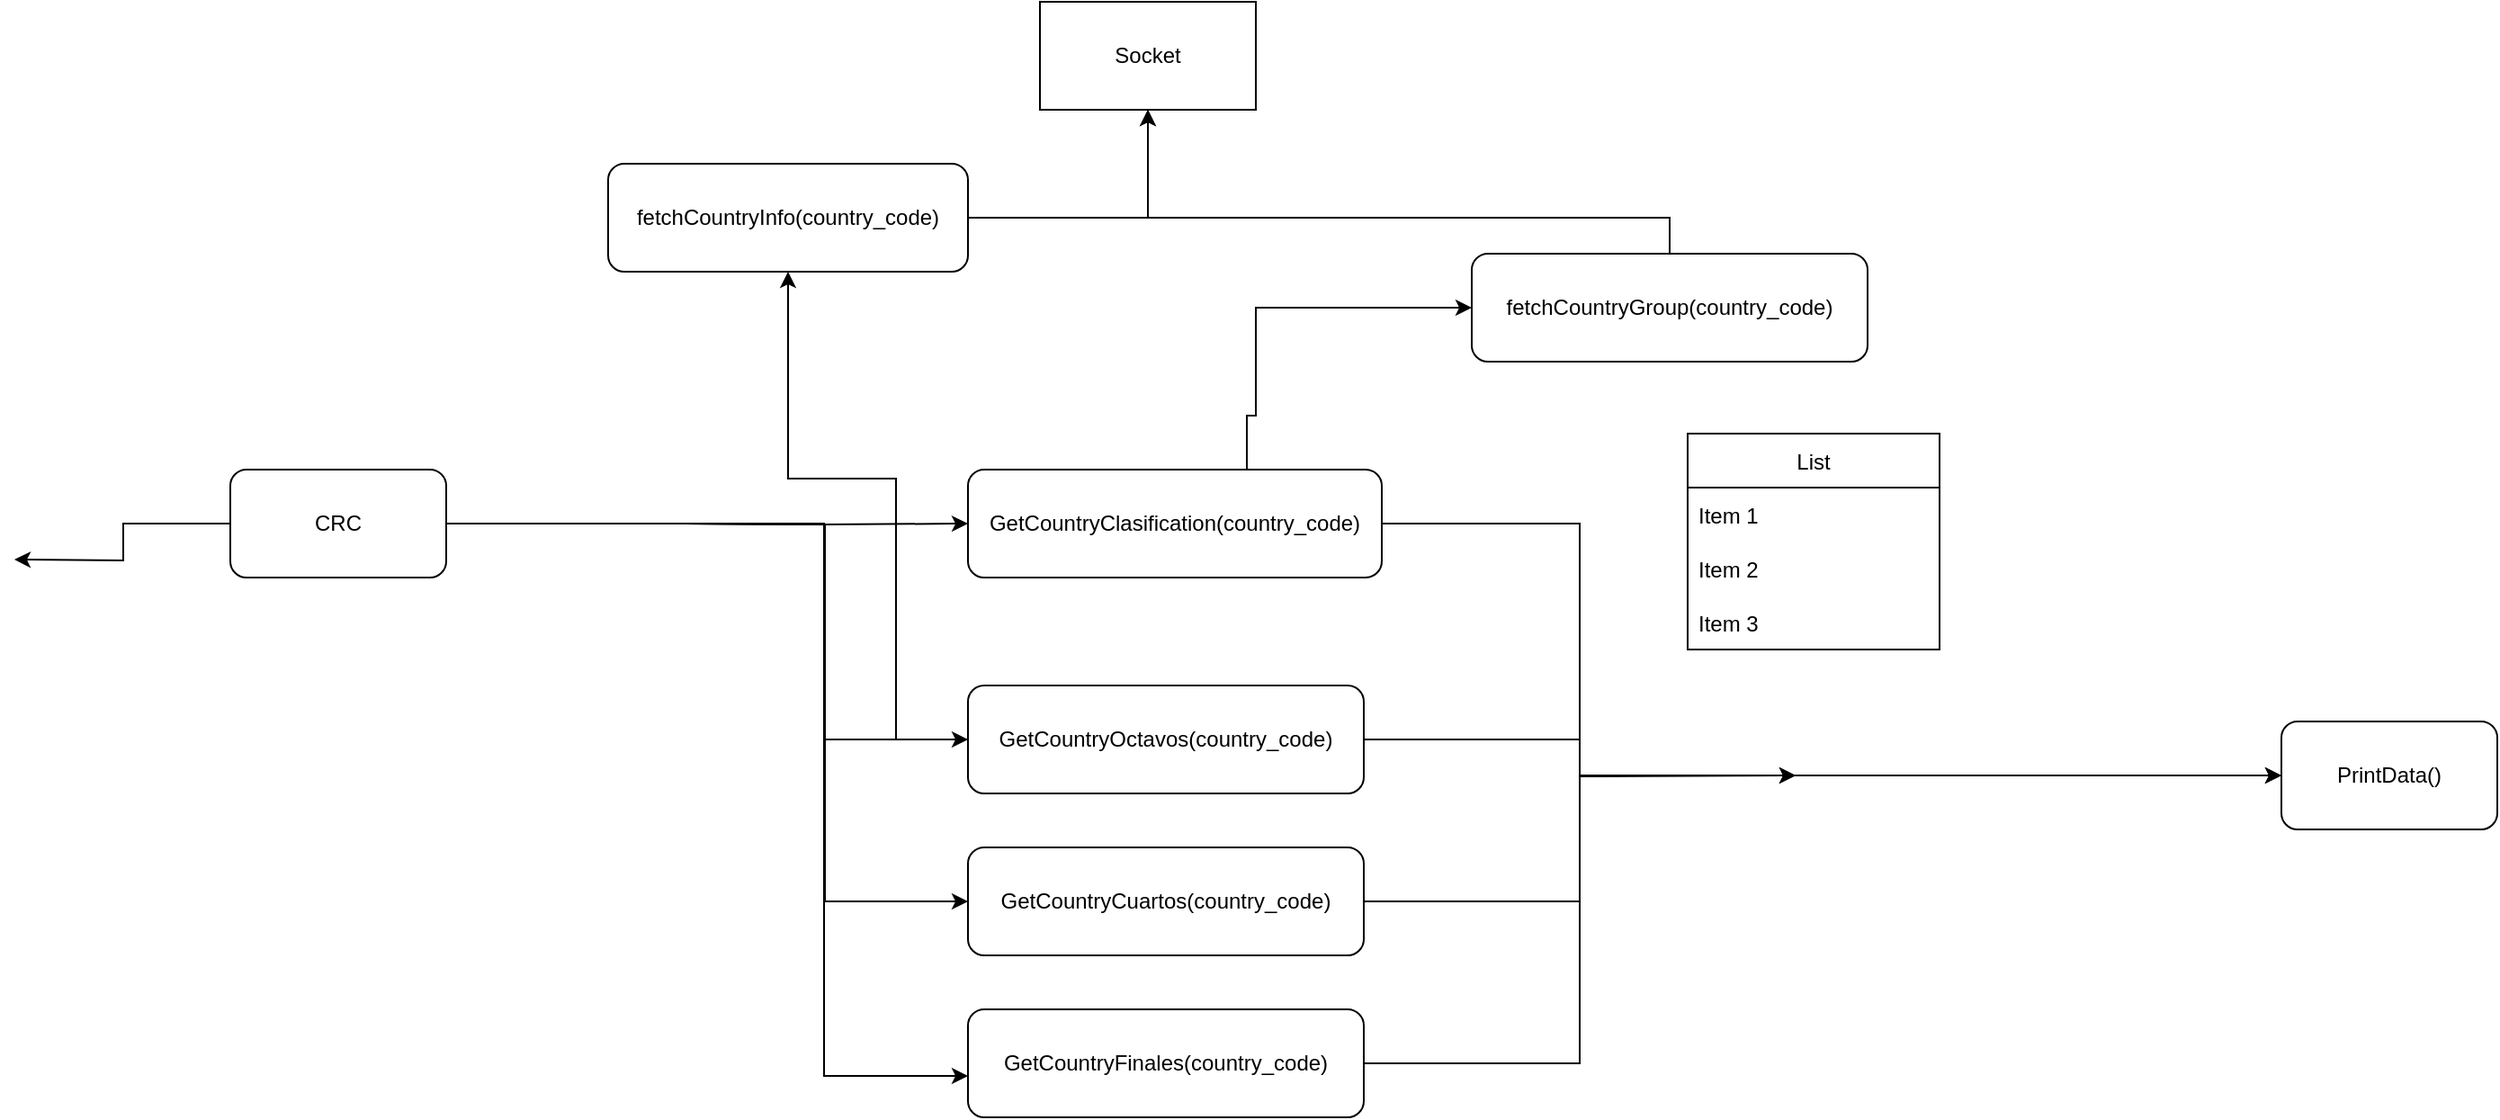 <?xml version="1.0" encoding="UTF-8"?>
<mxfile version="20.2.7" type="google" pages="2"><diagram id="3nUK3iUrmNsjgVxKGBYy" name="Page-1"><mxGraphModel dx="1422" dy="712" grid="1" gridSize="10" guides="1" tooltips="1" connect="1" arrows="1" fold="1" page="1" pageScale="1" pageWidth="850" pageHeight="1100" math="0" shadow="0"><root><mxCell id="0"/><mxCell id="1" parent="0"/><mxCell id="xQJeYO7n0nlpbqMlmTIf-6" style="edgeStyle=orthogonalEdgeStyle;rounded=0;orthogonalLoop=1;jettySize=auto;html=1;" parent="1" source="xQJeYO7n0nlpbqMlmTIf-1" edge="1"><mxGeometry relative="1" as="geometry"><mxPoint x="110" y="320" as="targetPoint"/></mxGeometry></mxCell><mxCell id="xQJeYO7n0nlpbqMlmTIf-1" value="&lt;div&gt;CRC&lt;/div&gt;" style="rounded=1;whiteSpace=wrap;html=1;" parent="1" vertex="1"><mxGeometry x="230" y="270" width="120" height="60" as="geometry"/></mxCell><mxCell id="xQJeYO7n0nlpbqMlmTIf-8" style="edgeStyle=orthogonalEdgeStyle;rounded=0;orthogonalLoop=1;jettySize=auto;html=1;entryX=0;entryY=0.5;entryDx=0;entryDy=0;" parent="1" target="xQJeYO7n0nlpbqMlmTIf-7" edge="1"><mxGeometry relative="1" as="geometry"><mxPoint x="480" y="300" as="sourcePoint"/></mxGeometry></mxCell><mxCell id="xQJeYO7n0nlpbqMlmTIf-12" style="edgeStyle=orthogonalEdgeStyle;rounded=0;orthogonalLoop=1;jettySize=auto;html=1;entryX=0;entryY=0.5;entryDx=0;entryDy=0;" parent="1" target="xQJeYO7n0nlpbqMlmTIf-9" edge="1"><mxGeometry relative="1" as="geometry"><mxPoint x="480" y="300" as="sourcePoint"/></mxGeometry></mxCell><mxCell id="xQJeYO7n0nlpbqMlmTIf-13" style="edgeStyle=orthogonalEdgeStyle;rounded=0;orthogonalLoop=1;jettySize=auto;html=1;entryX=0;entryY=0.5;entryDx=0;entryDy=0;" parent="1" target="xQJeYO7n0nlpbqMlmTIf-10" edge="1"><mxGeometry relative="1" as="geometry"><mxPoint x="480" y="300" as="sourcePoint"/></mxGeometry></mxCell><mxCell id="xQJeYO7n0nlpbqMlmTIf-14" style="edgeStyle=orthogonalEdgeStyle;rounded=0;orthogonalLoop=1;jettySize=auto;html=1;entryX=0;entryY=0.617;entryDx=0;entryDy=0;entryPerimeter=0;exitX=1;exitY=0.5;exitDx=0;exitDy=0;" parent="1" source="xQJeYO7n0nlpbqMlmTIf-1" target="xQJeYO7n0nlpbqMlmTIf-11" edge="1"><mxGeometry relative="1" as="geometry"><mxPoint x="480" y="300" as="sourcePoint"/><Array as="points"><mxPoint x="560" y="300"/><mxPoint x="560" y="607"/></Array></mxGeometry></mxCell><mxCell id="xQJeYO7n0nlpbqMlmTIf-23" style="edgeStyle=orthogonalEdgeStyle;rounded=0;orthogonalLoop=1;jettySize=auto;html=1;" parent="1" source="xQJeYO7n0nlpbqMlmTIf-3" target="xQJeYO7n0nlpbqMlmTIf-20" edge="1"><mxGeometry relative="1" as="geometry"><Array as="points"><mxPoint x="1030" y="130"/><mxPoint x="740" y="130"/></Array></mxGeometry></mxCell><mxCell id="xQJeYO7n0nlpbqMlmTIf-3" value="fetchCountryGroup(country_code)" style="rounded=1;whiteSpace=wrap;html=1;" parent="1" vertex="1"><mxGeometry x="920" y="150" width="220" height="60" as="geometry"/></mxCell><mxCell id="xQJeYO7n0nlpbqMlmTIf-21" style="edgeStyle=orthogonalEdgeStyle;rounded=0;orthogonalLoop=1;jettySize=auto;html=1;" parent="1" source="xQJeYO7n0nlpbqMlmTIf-4" target="xQJeYO7n0nlpbqMlmTIf-20" edge="1"><mxGeometry relative="1" as="geometry"/></mxCell><mxCell id="xQJeYO7n0nlpbqMlmTIf-4" value="fetchCountryInfo(country_code)" style="rounded=1;whiteSpace=wrap;html=1;" parent="1" vertex="1"><mxGeometry x="440" y="100" width="200" height="60" as="geometry"/></mxCell><mxCell id="xQJeYO7n0nlpbqMlmTIf-16" style="edgeStyle=orthogonalEdgeStyle;rounded=0;orthogonalLoop=1;jettySize=auto;html=1;entryX=0;entryY=0.5;entryDx=0;entryDy=0;" parent="1" source="xQJeYO7n0nlpbqMlmTIf-7" target="xQJeYO7n0nlpbqMlmTIf-15" edge="1"><mxGeometry relative="1" as="geometry"><Array as="points"><mxPoint x="980" y="300"/><mxPoint x="980" y="440"/></Array></mxGeometry></mxCell><mxCell id="xQJeYO7n0nlpbqMlmTIf-22" style="edgeStyle=orthogonalEdgeStyle;rounded=0;orthogonalLoop=1;jettySize=auto;html=1;entryX=0;entryY=0.5;entryDx=0;entryDy=0;" parent="1" source="xQJeYO7n0nlpbqMlmTIf-7" target="xQJeYO7n0nlpbqMlmTIf-3" edge="1"><mxGeometry relative="1" as="geometry"><Array as="points"><mxPoint x="795" y="240"/><mxPoint x="800" y="240"/><mxPoint x="800" y="180"/></Array></mxGeometry></mxCell><mxCell id="xQJeYO7n0nlpbqMlmTIf-7" value="GetCountryClasification(country_code)" style="rounded=1;whiteSpace=wrap;html=1;" parent="1" vertex="1"><mxGeometry x="640" y="270" width="230" height="60" as="geometry"/></mxCell><mxCell id="xQJeYO7n0nlpbqMlmTIf-17" style="edgeStyle=orthogonalEdgeStyle;rounded=0;orthogonalLoop=1;jettySize=auto;html=1;" parent="1" source="xQJeYO7n0nlpbqMlmTIf-9" edge="1"><mxGeometry relative="1" as="geometry"><mxPoint x="1100" y="440" as="targetPoint"/></mxGeometry></mxCell><mxCell id="xQJeYO7n0nlpbqMlmTIf-24" style="edgeStyle=orthogonalEdgeStyle;rounded=0;orthogonalLoop=1;jettySize=auto;html=1;" parent="1" source="xQJeYO7n0nlpbqMlmTIf-9" target="xQJeYO7n0nlpbqMlmTIf-4" edge="1"><mxGeometry relative="1" as="geometry"><Array as="points"><mxPoint x="600" y="420"/><mxPoint x="600" y="275"/><mxPoint x="540" y="275"/></Array></mxGeometry></mxCell><mxCell id="xQJeYO7n0nlpbqMlmTIf-9" value="GetCountryOctavos(country_code)" style="rounded=1;whiteSpace=wrap;html=1;" parent="1" vertex="1"><mxGeometry x="640" y="390" width="220" height="60" as="geometry"/></mxCell><mxCell id="xQJeYO7n0nlpbqMlmTIf-18" style="edgeStyle=orthogonalEdgeStyle;rounded=0;orthogonalLoop=1;jettySize=auto;html=1;" parent="1" source="xQJeYO7n0nlpbqMlmTIf-10" edge="1"><mxGeometry relative="1" as="geometry"><mxPoint x="1100" y="440" as="targetPoint"/><Array as="points"><mxPoint x="980" y="510"/><mxPoint x="980" y="440"/></Array></mxGeometry></mxCell><mxCell id="xQJeYO7n0nlpbqMlmTIf-10" value="GetCountryCuartos(country_code)" style="rounded=1;whiteSpace=wrap;html=1;" parent="1" vertex="1"><mxGeometry x="640" y="480" width="220" height="60" as="geometry"/></mxCell><mxCell id="xQJeYO7n0nlpbqMlmTIf-19" style="edgeStyle=orthogonalEdgeStyle;rounded=0;orthogonalLoop=1;jettySize=auto;html=1;entryX=0;entryY=0.5;entryDx=0;entryDy=0;" parent="1" source="xQJeYO7n0nlpbqMlmTIf-11" target="xQJeYO7n0nlpbqMlmTIf-15" edge="1"><mxGeometry relative="1" as="geometry"><Array as="points"><mxPoint x="980" y="600"/><mxPoint x="980" y="440"/></Array></mxGeometry></mxCell><mxCell id="xQJeYO7n0nlpbqMlmTIf-11" value="GetCountryFinales(country_code)" style="rounded=1;whiteSpace=wrap;html=1;" parent="1" vertex="1"><mxGeometry x="640" y="570" width="220" height="60" as="geometry"/></mxCell><mxCell id="xQJeYO7n0nlpbqMlmTIf-15" value="PrintData()" style="rounded=1;whiteSpace=wrap;html=1;" parent="1" vertex="1"><mxGeometry x="1370" y="410" width="120" height="60" as="geometry"/></mxCell><mxCell id="xQJeYO7n0nlpbqMlmTIf-20" value="Socket" style="rounded=0;whiteSpace=wrap;html=1;" parent="1" vertex="1"><mxGeometry x="680" y="10" width="120" height="60" as="geometry"/></mxCell><mxCell id="4yZhKLA7PvGFxfcoJ2sU-1" value="List" style="swimlane;fontStyle=0;childLayout=stackLayout;horizontal=1;startSize=30;horizontalStack=0;resizeParent=1;resizeParentMax=0;resizeLast=0;collapsible=1;marginBottom=0;" parent="1" vertex="1"><mxGeometry x="1040" y="250" width="140" height="120" as="geometry"/></mxCell><mxCell id="4yZhKLA7PvGFxfcoJ2sU-2" value="Item 1" style="text;strokeColor=none;fillColor=none;align=left;verticalAlign=middle;spacingLeft=4;spacingRight=4;overflow=hidden;points=[[0,0.5],[1,0.5]];portConstraint=eastwest;rotatable=0;" parent="4yZhKLA7PvGFxfcoJ2sU-1" vertex="1"><mxGeometry y="30" width="140" height="30" as="geometry"/></mxCell><mxCell id="4yZhKLA7PvGFxfcoJ2sU-3" value="Item 2" style="text;strokeColor=none;fillColor=none;align=left;verticalAlign=middle;spacingLeft=4;spacingRight=4;overflow=hidden;points=[[0,0.5],[1,0.5]];portConstraint=eastwest;rotatable=0;" parent="4yZhKLA7PvGFxfcoJ2sU-1" vertex="1"><mxGeometry y="60" width="140" height="30" as="geometry"/></mxCell><mxCell id="4yZhKLA7PvGFxfcoJ2sU-4" value="Item 3" style="text;strokeColor=none;fillColor=none;align=left;verticalAlign=middle;spacingLeft=4;spacingRight=4;overflow=hidden;points=[[0,0.5],[1,0.5]];portConstraint=eastwest;rotatable=0;" parent="4yZhKLA7PvGFxfcoJ2sU-1" vertex="1"><mxGeometry y="90" width="140" height="30" as="geometry"/></mxCell></root></mxGraphModel></diagram><diagram id="KucL5J88PNdIccpqUnBc" name="Page-2"><mxGraphModel dx="1422" dy="712" grid="1" gridSize="10" guides="1" tooltips="1" connect="1" arrows="1" fold="1" page="1" pageScale="1" pageWidth="850" pageHeight="1100" math="0" shadow="0"><root><mxCell id="0"/><mxCell id="1" parent="0"/><mxCell id="7GjTkf44otZXVUTHxCCv-5" value="DataSource JSON / Text" style="swimlane;fontStyle=1;align=center;verticalAlign=top;childLayout=stackLayout;horizontal=1;startSize=26;horizontalStack=0;resizeParent=1;resizeParentMax=0;resizeLast=0;collapsible=1;marginBottom=0;" parent="1" vertex="1"><mxGeometry x="50" y="180" width="240" height="112" as="geometry"/></mxCell><mxCell id="7GjTkf44otZXVUTHxCCv-6" value="+ groups: map&lt;string, vector&lt;Match&gt;&gt;" style="text;strokeColor=none;fillColor=none;align=left;verticalAlign=top;spacingLeft=4;spacingRight=4;overflow=hidden;rotatable=0;points=[[0,0.5],[1,0.5]];portConstraint=eastwest;" parent="7GjTkf44otZXVUTHxCCv-5" vertex="1"><mxGeometry y="26" width="240" height="26" as="geometry"/></mxCell><mxCell id="7GjTkf44otZXVUTHxCCv-7" value="" style="line;strokeWidth=1;fillColor=none;align=left;verticalAlign=middle;spacingTop=-1;spacingLeft=3;spacingRight=3;rotatable=0;labelPosition=right;points=[];portConstraint=eastwest;" parent="7GjTkf44otZXVUTHxCCv-5" vertex="1"><mxGeometry y="52" width="240" height="8" as="geometry"/></mxCell><mxCell id="7GjTkf44otZXVUTHxCCv-8" value="+ method(type): type" style="text;strokeColor=none;fillColor=none;align=left;verticalAlign=top;spacingLeft=4;spacingRight=4;overflow=hidden;rotatable=0;points=[[0,0.5],[1,0.5]];portConstraint=eastwest;" parent="7GjTkf44otZXVUTHxCCv-5" vertex="1"><mxGeometry y="60" width="240" height="26" as="geometry"/></mxCell><mxCell id="PLSL7P165ld07WTR87la-1" value="+ getGroups: map&lt;string, vector&lt;Match&gt;&gt;" style="text;strokeColor=none;fillColor=none;align=left;verticalAlign=top;spacingLeft=4;spacingRight=4;overflow=hidden;rotatable=0;points=[[0,0.5],[1,0.5]];portConstraint=eastwest;" vertex="1" parent="7GjTkf44otZXVUTHxCCv-5"><mxGeometry y="86" width="240" height="26" as="geometry"/></mxCell><mxCell id="7GjTkf44otZXVUTHxCCv-9" value="DataSource-&amp;gt;getData()" style="rounded=1;whiteSpace=wrap;html=1;" parent="1" vertex="1"><mxGeometry x="420" y="100" width="250" height="60" as="geometry"/></mxCell><mxCell id="7GjTkf44otZXVUTHxCCv-10" value="Round-&amp;gt;&lt;br&gt;getMatches() vector&amp;lt;Match&amp;gt;" style="rounded=1;whiteSpace=wrap;html=1;" parent="1" vertex="1"><mxGeometry x="710" y="100" width="120" height="60" as="geometry"/></mxCell><mxCell id="7GjTkf44otZXVUTHxCCv-11" value="Match" style="swimlane;fontStyle=1;align=center;verticalAlign=top;childLayout=stackLayout;horizontal=1;startSize=26;horizontalStack=0;resizeParent=1;resizeParentMax=0;resizeLast=0;collapsible=1;marginBottom=0;" parent="1" vertex="1"><mxGeometry x="30" y="470" width="185" height="242" as="geometry"/></mxCell><mxCell id="7GjTkf44otZXVUTHxCCv-12" value="- home_team: string" style="text;strokeColor=none;fillColor=none;align=left;verticalAlign=top;spacingLeft=4;spacingRight=4;overflow=hidden;rotatable=0;points=[[0,0.5],[1,0.5]];portConstraint=eastwest;" parent="7GjTkf44otZXVUTHxCCv-11" vertex="1"><mxGeometry y="26" width="185" height="26" as="geometry"/></mxCell><mxCell id="7GjTkf44otZXVUTHxCCv-16" value="- away_team: string" style="text;strokeColor=none;fillColor=none;align=left;verticalAlign=top;spacingLeft=4;spacingRight=4;overflow=hidden;rotatable=0;points=[[0,0.5],[1,0.5]];portConstraint=eastwest;" parent="7GjTkf44otZXVUTHxCCv-11" vertex="1"><mxGeometry y="52" width="185" height="26" as="geometry"/></mxCell><mxCell id="7GjTkf44otZXVUTHxCCv-15" value="- home_score: string|int" style="text;strokeColor=none;fillColor=none;align=left;verticalAlign=top;spacingLeft=4;spacingRight=4;overflow=hidden;rotatable=0;points=[[0,0.5],[1,0.5]];portConstraint=eastwest;" parent="7GjTkf44otZXVUTHxCCv-11" vertex="1"><mxGeometry y="78" width="185" height="26" as="geometry"/></mxCell><mxCell id="7GjTkf44otZXVUTHxCCv-18" value="- away_score: string|int" style="text;strokeColor=none;fillColor=none;align=left;verticalAlign=top;spacingLeft=4;spacingRight=4;overflow=hidden;rotatable=0;points=[[0,0.5],[1,0.5]];portConstraint=eastwest;" parent="7GjTkf44otZXVUTHxCCv-11" vertex="1"><mxGeometry y="104" width="185" height="26" as="geometry"/></mxCell><mxCell id="7GjTkf44otZXVUTHxCCv-19" value="- winner: string" style="text;strokeColor=none;fillColor=none;align=left;verticalAlign=top;spacingLeft=4;spacingRight=4;overflow=hidden;rotatable=0;points=[[0,0.5],[1,0.5]];portConstraint=eastwest;" parent="7GjTkf44otZXVUTHxCCv-11" vertex="1"><mxGeometry y="130" width="185" height="26" as="geometry"/></mxCell><mxCell id="7GjTkf44otZXVUTHxCCv-20" value="- loser: string" style="text;strokeColor=none;fillColor=none;align=left;verticalAlign=top;spacingLeft=4;spacingRight=4;overflow=hidden;rotatable=0;points=[[0,0.5],[1,0.5]];portConstraint=eastwest;" parent="7GjTkf44otZXVUTHxCCv-11" vertex="1"><mxGeometry y="156" width="185" height="26" as="geometry"/></mxCell><mxCell id="7GjTkf44otZXVUTHxCCv-21" value="- date: string" style="text;strokeColor=none;fillColor=none;align=left;verticalAlign=top;spacingLeft=4;spacingRight=4;overflow=hidden;rotatable=0;points=[[0,0.5],[1,0.5]];portConstraint=eastwest;" parent="7GjTkf44otZXVUTHxCCv-11" vertex="1"><mxGeometry y="182" width="185" height="26" as="geometry"/></mxCell><mxCell id="7GjTkf44otZXVUTHxCCv-13" value="" style="line;strokeWidth=1;fillColor=none;align=left;verticalAlign=middle;spacingTop=-1;spacingLeft=3;spacingRight=3;rotatable=0;labelPosition=right;points=[];portConstraint=eastwest;" parent="7GjTkf44otZXVUTHxCCv-11" vertex="1"><mxGeometry y="208" width="185" height="8" as="geometry"/></mxCell><mxCell id="7GjTkf44otZXVUTHxCCv-14" value="+ method(type): type" style="text;strokeColor=none;fillColor=none;align=left;verticalAlign=top;spacingLeft=4;spacingRight=4;overflow=hidden;rotatable=0;points=[[0,0.5],[1,0.5]];portConstraint=eastwest;" parent="7GjTkf44otZXVUTHxCCv-11" vertex="1"><mxGeometry y="216" width="185" height="26" as="geometry"/></mxCell><mxCell id="PLSL7P165ld07WTR87la-44" style="edgeStyle=orthogonalEdgeStyle;rounded=0;orthogonalLoop=1;jettySize=auto;html=1;" edge="1" parent="1" source="PLSL7P165ld07WTR87la-12" target="PLSL7P165ld07WTR87la-36"><mxGeometry relative="1" as="geometry"/></mxCell><mxCell id="PLSL7P165ld07WTR87la-12" value="Round" style="swimlane;fontStyle=1;align=center;verticalAlign=top;childLayout=stackLayout;horizontal=1;startSize=26;horizontalStack=0;resizeParent=1;resizeParentMax=0;resizeLast=0;collapsible=1;marginBottom=0;" vertex="1" parent="1"><mxGeometry x="318" y="481" width="252" height="138" as="geometry"/></mxCell><mxCell id="PLSL7P165ld07WTR87la-13" value="- name: string" style="text;strokeColor=none;fillColor=none;align=left;verticalAlign=top;spacingLeft=4;spacingRight=4;overflow=hidden;rotatable=0;points=[[0,0.5],[1,0.5]];portConstraint=eastwest;" vertex="1" parent="PLSL7P165ld07WTR87la-12"><mxGeometry y="26" width="252" height="26" as="geometry"/></mxCell><mxCell id="PLSL7P165ld07WTR87la-14" value="- matches: vector&lt;Match&gt;" style="text;strokeColor=none;fillColor=none;align=left;verticalAlign=top;spacingLeft=4;spacingRight=4;overflow=hidden;rotatable=0;points=[[0,0.5],[1,0.5]];portConstraint=eastwest;" vertex="1" parent="PLSL7P165ld07WTR87la-12"><mxGeometry y="52" width="252" height="26" as="geometry"/></mxCell><mxCell id="PLSL7P165ld07WTR87la-15" value="- code: RoundType( string|int )" style="text;strokeColor=none;fillColor=none;align=left;verticalAlign=top;spacingLeft=4;spacingRight=4;overflow=hidden;rotatable=0;points=[[0,0.5],[1,0.5]];portConstraint=eastwest;" vertex="1" parent="PLSL7P165ld07WTR87la-12"><mxGeometry y="78" width="252" height="26" as="geometry"/></mxCell><mxCell id="PLSL7P165ld07WTR87la-16" value="" style="line;strokeWidth=1;fillColor=none;align=left;verticalAlign=middle;spacingTop=-1;spacingLeft=3;spacingRight=3;rotatable=0;labelPosition=right;points=[];portConstraint=eastwest;" vertex="1" parent="PLSL7P165ld07WTR87la-12"><mxGeometry y="104" width="252" height="8" as="geometry"/></mxCell><mxCell id="PLSL7P165ld07WTR87la-17" value="+ method(type): type" style="text;strokeColor=none;fillColor=none;align=left;verticalAlign=top;spacingLeft=4;spacingRight=4;overflow=hidden;rotatable=0;points=[[0,0.5],[1,0.5]];portConstraint=eastwest;" vertex="1" parent="PLSL7P165ld07WTR87la-12"><mxGeometry y="112" width="252" height="26" as="geometry"/></mxCell><mxCell id="PLSL7P165ld07WTR87la-18" value="TableEntry / Result / Statistics" style="swimlane;fontStyle=1;align=center;verticalAlign=top;childLayout=stackLayout;horizontal=1;startSize=26;horizontalStack=0;resizeParent=1;resizeParentMax=0;resizeLast=0;collapsible=1;marginBottom=0;" vertex="1" parent="1"><mxGeometry x="1000" y="430" width="185" height="294" as="geometry"/></mxCell><mxCell id="PLSL7P165ld07WTR87la-34" value="- country: string" style="text;strokeColor=none;fillColor=none;align=left;verticalAlign=top;spacingLeft=4;spacingRight=4;overflow=hidden;rotatable=0;points=[[0,0.5],[1,0.5]];portConstraint=eastwest;" vertex="1" parent="PLSL7P165ld07WTR87la-18"><mxGeometry y="26" width="185" height="26" as="geometry"/></mxCell><mxCell id="PLSL7P165ld07WTR87la-19" value="- played_matches: int" style="text;strokeColor=none;fillColor=none;align=left;verticalAlign=top;spacingLeft=4;spacingRight=4;overflow=hidden;rotatable=0;points=[[0,0.5],[1,0.5]];portConstraint=eastwest;" vertex="1" parent="PLSL7P165ld07WTR87la-18"><mxGeometry y="52" width="185" height="26" as="geometry"/></mxCell><mxCell id="PLSL7P165ld07WTR87la-20" value="- win_matches: string" style="text;strokeColor=none;fillColor=none;align=left;verticalAlign=top;spacingLeft=4;spacingRight=4;overflow=hidden;rotatable=0;points=[[0,0.5],[1,0.5]];portConstraint=eastwest;" vertex="1" parent="PLSL7P165ld07WTR87la-18"><mxGeometry y="78" width="185" height="26" as="geometry"/></mxCell><mxCell id="PLSL7P165ld07WTR87la-21" value="- draw_matches: int" style="text;strokeColor=none;fillColor=none;align=left;verticalAlign=top;spacingLeft=4;spacingRight=4;overflow=hidden;rotatable=0;points=[[0,0.5],[1,0.5]];portConstraint=eastwest;" vertex="1" parent="PLSL7P165ld07WTR87la-18"><mxGeometry y="104" width="185" height="26" as="geometry"/></mxCell><mxCell id="PLSL7P165ld07WTR87la-22" value="- lose_matches: int" style="text;strokeColor=none;fillColor=none;align=left;verticalAlign=top;spacingLeft=4;spacingRight=4;overflow=hidden;rotatable=0;points=[[0,0.5],[1,0.5]];portConstraint=eastwest;" vertex="1" parent="PLSL7P165ld07WTR87la-18"><mxGeometry y="130" width="185" height="26" as="geometry"/></mxCell><mxCell id="PLSL7P165ld07WTR87la-23" value="- goles_a_favor: string" style="text;strokeColor=none;fillColor=none;align=left;verticalAlign=top;spacingLeft=4;spacingRight=4;overflow=hidden;rotatable=0;points=[[0,0.5],[1,0.5]];portConstraint=eastwest;" vertex="1" parent="PLSL7P165ld07WTR87la-18"><mxGeometry y="156" width="185" height="26" as="geometry"/></mxCell><mxCell id="PLSL7P165ld07WTR87la-24" value="- goles_en_contra: string" style="text;strokeColor=none;fillColor=none;align=left;verticalAlign=top;spacingLeft=4;spacingRight=4;overflow=hidden;rotatable=0;points=[[0,0.5],[1,0.5]];portConstraint=eastwest;" vertex="1" parent="PLSL7P165ld07WTR87la-18"><mxGeometry y="182" width="185" height="26" as="geometry"/></mxCell><mxCell id="PLSL7P165ld07WTR87la-25" value="- goles_diferencia: string" style="text;strokeColor=none;fillColor=none;align=left;verticalAlign=top;spacingLeft=4;spacingRight=4;overflow=hidden;rotatable=0;points=[[0,0.5],[1,0.5]];portConstraint=eastwest;" vertex="1" parent="PLSL7P165ld07WTR87la-18"><mxGeometry y="208" width="185" height="26" as="geometry"/></mxCell><mxCell id="PLSL7P165ld07WTR87la-28" value="- puntos: string" style="text;strokeColor=none;fillColor=none;align=left;verticalAlign=top;spacingLeft=4;spacingRight=4;overflow=hidden;rotatable=0;points=[[0,0.5],[1,0.5]];portConstraint=eastwest;" vertex="1" parent="PLSL7P165ld07WTR87la-18"><mxGeometry y="234" width="185" height="26" as="geometry"/></mxCell><mxCell id="PLSL7P165ld07WTR87la-26" value="" style="line;strokeWidth=1;fillColor=none;align=left;verticalAlign=middle;spacingTop=-1;spacingLeft=3;spacingRight=3;rotatable=0;labelPosition=right;points=[];portConstraint=eastwest;" vertex="1" parent="PLSL7P165ld07WTR87la-18"><mxGeometry y="260" width="185" height="8" as="geometry"/></mxCell><mxCell id="PLSL7P165ld07WTR87la-27" value="+ method(type): type" style="text;strokeColor=none;fillColor=none;align=left;verticalAlign=top;spacingLeft=4;spacingRight=4;overflow=hidden;rotatable=0;points=[[0,0.5],[1,0.5]];portConstraint=eastwest;" vertex="1" parent="PLSL7P165ld07WTR87la-18"><mxGeometry y="268" width="185" height="26" as="geometry"/></mxCell><mxCell id="PLSL7P165ld07WTR87la-29" value="Socket" style="swimlane;fontStyle=1;align=center;verticalAlign=top;childLayout=stackLayout;horizontal=1;startSize=26;horizontalStack=0;resizeParent=1;resizeParentMax=0;resizeLast=0;collapsible=1;marginBottom=0;" vertex="1" parent="1"><mxGeometry x="50" y="14" width="240" height="112" as="geometry"/></mxCell><mxCell id="PLSL7P165ld07WTR87la-30" value="+ groups: map&lt;string, vector&lt;Match&gt;&gt;" style="text;strokeColor=none;fillColor=none;align=left;verticalAlign=top;spacingLeft=4;spacingRight=4;overflow=hidden;rotatable=0;points=[[0,0.5],[1,0.5]];portConstraint=eastwest;" vertex="1" parent="PLSL7P165ld07WTR87la-29"><mxGeometry y="26" width="240" height="26" as="geometry"/></mxCell><mxCell id="PLSL7P165ld07WTR87la-31" value="" style="line;strokeWidth=1;fillColor=none;align=left;verticalAlign=middle;spacingTop=-1;spacingLeft=3;spacingRight=3;rotatable=0;labelPosition=right;points=[];portConstraint=eastwest;" vertex="1" parent="PLSL7P165ld07WTR87la-29"><mxGeometry y="52" width="240" height="8" as="geometry"/></mxCell><mxCell id="PLSL7P165ld07WTR87la-32" value="+ method(type): type" style="text;strokeColor=none;fillColor=none;align=left;verticalAlign=top;spacingLeft=4;spacingRight=4;overflow=hidden;rotatable=0;points=[[0,0.5],[1,0.5]];portConstraint=eastwest;" vertex="1" parent="PLSL7P165ld07WTR87la-29"><mxGeometry y="60" width="240" height="26" as="geometry"/></mxCell><mxCell id="PLSL7P165ld07WTR87la-33" value="+ getGroups: map&lt;string, vector&lt;Match&gt;&gt;" style="text;strokeColor=none;fillColor=none;align=left;verticalAlign=top;spacingLeft=4;spacingRight=4;overflow=hidden;rotatable=0;points=[[0,0.5],[1,0.5]];portConstraint=eastwest;" vertex="1" parent="PLSL7P165ld07WTR87la-29"><mxGeometry y="86" width="240" height="26" as="geometry"/></mxCell><mxCell id="PLSL7P165ld07WTR87la-36" value="RoundTypes" style="swimlane;fontStyle=0;childLayout=stackLayout;horizontal=1;startSize=30;horizontalStack=0;resizeParent=1;resizeParentMax=0;resizeLast=0;collapsible=1;marginBottom=0;" vertex="1" parent="1"><mxGeometry x="300" y="680" width="140" height="180" as="geometry"/></mxCell><mxCell id="PLSL7P165ld07WTR87la-37" value="group_a" style="text;strokeColor=none;fillColor=none;align=left;verticalAlign=middle;spacingLeft=4;spacingRight=4;overflow=hidden;points=[[0,0.5],[1,0.5]];portConstraint=eastwest;rotatable=0;" vertex="1" parent="PLSL7P165ld07WTR87la-36"><mxGeometry y="30" width="140" height="30" as="geometry"/></mxCell><mxCell id="PLSL7P165ld07WTR87la-38" value="group_b" style="text;strokeColor=none;fillColor=none;align=left;verticalAlign=middle;spacingLeft=4;spacingRight=4;overflow=hidden;points=[[0,0.5],[1,0.5]];portConstraint=eastwest;rotatable=0;" vertex="1" parent="PLSL7P165ld07WTR87la-36"><mxGeometry y="60" width="140" height="30" as="geometry"/></mxCell><mxCell id="PLSL7P165ld07WTR87la-39" value="group_h" style="text;strokeColor=none;fillColor=none;align=left;verticalAlign=middle;spacingLeft=4;spacingRight=4;overflow=hidden;points=[[0,0.5],[1,0.5]];portConstraint=eastwest;rotatable=0;" vertex="1" parent="PLSL7P165ld07WTR87la-36"><mxGeometry y="90" width="140" height="30" as="geometry"/></mxCell><mxCell id="PLSL7P165ld07WTR87la-40" value="round_16" style="text;strokeColor=none;fillColor=none;align=left;verticalAlign=middle;spacingLeft=4;spacingRight=4;overflow=hidden;points=[[0,0.5],[1,0.5]];portConstraint=eastwest;rotatable=0;" vertex="1" parent="PLSL7P165ld07WTR87la-36"><mxGeometry y="120" width="140" height="30" as="geometry"/></mxCell><mxCell id="PLSL7P165ld07WTR87la-41" value="round_8" style="text;strokeColor=none;fillColor=none;align=left;verticalAlign=middle;spacingLeft=4;spacingRight=4;overflow=hidden;points=[[0,0.5],[1,0.5]];portConstraint=eastwest;rotatable=0;" vertex="1" parent="PLSL7P165ld07WTR87la-36"><mxGeometry y="150" width="140" height="30" as="geometry"/></mxCell><mxCell id="PLSL7P165ld07WTR87la-42" style="edgeStyle=orthogonalEdgeStyle;rounded=0;orthogonalLoop=1;jettySize=auto;html=1;" edge="1" parent="1" source="PLSL7P165ld07WTR87la-14" target="7GjTkf44otZXVUTHxCCv-11"><mxGeometry relative="1" as="geometry"/></mxCell><mxCell id="PLSL7P165ld07WTR87la-43" style="edgeStyle=orthogonalEdgeStyle;rounded=0;orthogonalLoop=1;jettySize=auto;html=1;" edge="1" parent="1" source="PLSL7P165ld07WTR87la-1" target="PLSL7P165ld07WTR87la-12"><mxGeometry relative="1" as="geometry"><Array as="points"><mxPoint x="440" y="279"/></Array></mxGeometry></mxCell><mxCell id="PLSL7P165ld07WTR87la-45" value="RoundProcessor ?" style="swimlane;fontStyle=1;align=center;verticalAlign=top;childLayout=stackLayout;horizontal=1;startSize=26;horizontalStack=0;resizeParent=1;resizeParentMax=0;resizeLast=0;collapsible=1;marginBottom=0;" vertex="1" parent="1"><mxGeometry x="650" y="481" width="252" height="138" as="geometry"/></mxCell><mxCell id="PLSL7P165ld07WTR87la-46" value="- name: string" style="text;strokeColor=none;fillColor=none;align=left;verticalAlign=top;spacingLeft=4;spacingRight=4;overflow=hidden;rotatable=0;points=[[0,0.5],[1,0.5]];portConstraint=eastwest;" vertex="1" parent="PLSL7P165ld07WTR87la-45"><mxGeometry y="26" width="252" height="26" as="geometry"/></mxCell><mxCell id="PLSL7P165ld07WTR87la-47" value="- round: Round" style="text;strokeColor=none;fillColor=none;align=left;verticalAlign=top;spacingLeft=4;spacingRight=4;overflow=hidden;rotatable=0;points=[[0,0.5],[1,0.5]];portConstraint=eastwest;" vertex="1" parent="PLSL7P165ld07WTR87la-45"><mxGeometry y="52" width="252" height="26" as="geometry"/></mxCell><mxCell id="PLSL7P165ld07WTR87la-48" value="- process: vector&lt;TableEntry&gt;" style="text;strokeColor=none;fillColor=none;align=left;verticalAlign=top;spacingLeft=4;spacingRight=4;overflow=hidden;rotatable=0;points=[[0,0.5],[1,0.5]];portConstraint=eastwest;" vertex="1" parent="PLSL7P165ld07WTR87la-45"><mxGeometry y="78" width="252" height="26" as="geometry"/></mxCell><mxCell id="PLSL7P165ld07WTR87la-49" value="" style="line;strokeWidth=1;fillColor=none;align=left;verticalAlign=middle;spacingTop=-1;spacingLeft=3;spacingRight=3;rotatable=0;labelPosition=right;points=[];portConstraint=eastwest;" vertex="1" parent="PLSL7P165ld07WTR87la-45"><mxGeometry y="104" width="252" height="8" as="geometry"/></mxCell><mxCell id="PLSL7P165ld07WTR87la-50" value="+ process: vector&lt;TableEntry&gt;" style="text;strokeColor=none;fillColor=none;align=left;verticalAlign=top;spacingLeft=4;spacingRight=4;overflow=hidden;rotatable=0;points=[[0,0.5],[1,0.5]];portConstraint=eastwest;" vertex="1" parent="PLSL7P165ld07WTR87la-45"><mxGeometry y="112" width="252" height="26" as="geometry"/></mxCell><mxCell id="PLSL7P165ld07WTR87la-51" style="edgeStyle=orthogonalEdgeStyle;rounded=0;orthogonalLoop=1;jettySize=auto;html=1;entryX=0;entryY=0.5;entryDx=0;entryDy=0;" edge="1" parent="1" source="PLSL7P165ld07WTR87la-14" target="PLSL7P165ld07WTR87la-47"><mxGeometry relative="1" as="geometry"/></mxCell><mxCell id="PLSL7P165ld07WTR87la-52" style="edgeStyle=orthogonalEdgeStyle;rounded=0;orthogonalLoop=1;jettySize=auto;html=1;entryX=0;entryY=0.5;entryDx=0;entryDy=0;" edge="1" parent="1" source="PLSL7P165ld07WTR87la-47" target="PLSL7P165ld07WTR87la-21"><mxGeometry relative="1" as="geometry"/></mxCell></root></mxGraphModel></diagram></mxfile>